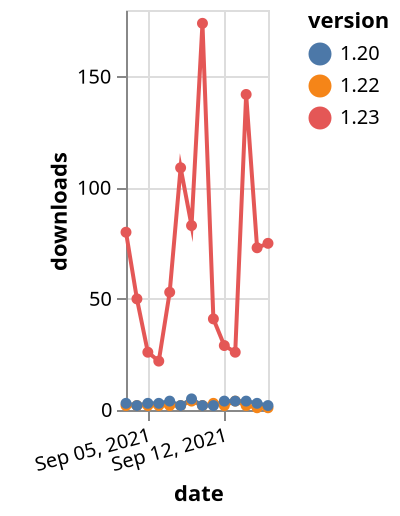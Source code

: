 {"$schema": "https://vega.github.io/schema/vega-lite/v5.json", "description": "A simple bar chart with embedded data.", "data": {"values": [{"date": "2021-09-03", "total": 8357, "delta": 2, "version": "1.22"}, {"date": "2021-09-04", "total": 8359, "delta": 2, "version": "1.22"}, {"date": "2021-09-05", "total": 8361, "delta": 2, "version": "1.22"}, {"date": "2021-09-06", "total": 8363, "delta": 2, "version": "1.22"}, {"date": "2021-09-07", "total": 8365, "delta": 2, "version": "1.22"}, {"date": "2021-09-08", "total": 8367, "delta": 2, "version": "1.22"}, {"date": "2021-09-09", "total": 8371, "delta": 4, "version": "1.22"}, {"date": "2021-09-10", "total": 8373, "delta": 2, "version": "1.22"}, {"date": "2021-09-11", "total": 8376, "delta": 3, "version": "1.22"}, {"date": "2021-09-12", "total": 8378, "delta": 2, "version": "1.22"}, {"date": "2021-09-13", "total": 8382, "delta": 4, "version": "1.22"}, {"date": "2021-09-14", "total": 8384, "delta": 2, "version": "1.22"}, {"date": "2021-09-15", "total": 8385, "delta": 1, "version": "1.22"}, {"date": "2021-09-16", "total": 8386, "delta": 1, "version": "1.22"}, {"date": "2021-09-03", "total": 19466, "delta": 3, "version": "1.20"}, {"date": "2021-09-04", "total": 19468, "delta": 2, "version": "1.20"}, {"date": "2021-09-05", "total": 19471, "delta": 3, "version": "1.20"}, {"date": "2021-09-06", "total": 19474, "delta": 3, "version": "1.20"}, {"date": "2021-09-07", "total": 19478, "delta": 4, "version": "1.20"}, {"date": "2021-09-08", "total": 19480, "delta": 2, "version": "1.20"}, {"date": "2021-09-09", "total": 19485, "delta": 5, "version": "1.20"}, {"date": "2021-09-10", "total": 19487, "delta": 2, "version": "1.20"}, {"date": "2021-09-11", "total": 19489, "delta": 2, "version": "1.20"}, {"date": "2021-09-12", "total": 19493, "delta": 4, "version": "1.20"}, {"date": "2021-09-13", "total": 19497, "delta": 4, "version": "1.20"}, {"date": "2021-09-14", "total": 19501, "delta": 4, "version": "1.20"}, {"date": "2021-09-15", "total": 19504, "delta": 3, "version": "1.20"}, {"date": "2021-09-16", "total": 19506, "delta": 2, "version": "1.20"}, {"date": "2021-09-03", "total": 72196, "delta": 80, "version": "1.23"}, {"date": "2021-09-04", "total": 72246, "delta": 50, "version": "1.23"}, {"date": "2021-09-05", "total": 72272, "delta": 26, "version": "1.23"}, {"date": "2021-09-06", "total": 72294, "delta": 22, "version": "1.23"}, {"date": "2021-09-07", "total": 72347, "delta": 53, "version": "1.23"}, {"date": "2021-09-08", "total": 72456, "delta": 109, "version": "1.23"}, {"date": "2021-09-09", "total": 72539, "delta": 83, "version": "1.23"}, {"date": "2021-09-10", "total": 72713, "delta": 174, "version": "1.23"}, {"date": "2021-09-11", "total": 72754, "delta": 41, "version": "1.23"}, {"date": "2021-09-12", "total": 72783, "delta": 29, "version": "1.23"}, {"date": "2021-09-13", "total": 72809, "delta": 26, "version": "1.23"}, {"date": "2021-09-14", "total": 72951, "delta": 142, "version": "1.23"}, {"date": "2021-09-15", "total": 73024, "delta": 73, "version": "1.23"}, {"date": "2021-09-16", "total": 73099, "delta": 75, "version": "1.23"}]}, "width": "container", "mark": {"type": "line", "point": {"filled": true}}, "encoding": {"x": {"field": "date", "type": "temporal", "timeUnit": "yearmonthdate", "title": "date", "axis": {"labelAngle": -15}}, "y": {"field": "delta", "type": "quantitative", "title": "downloads"}, "color": {"field": "version", "type": "nominal"}, "tooltip": {"field": "delta"}}}